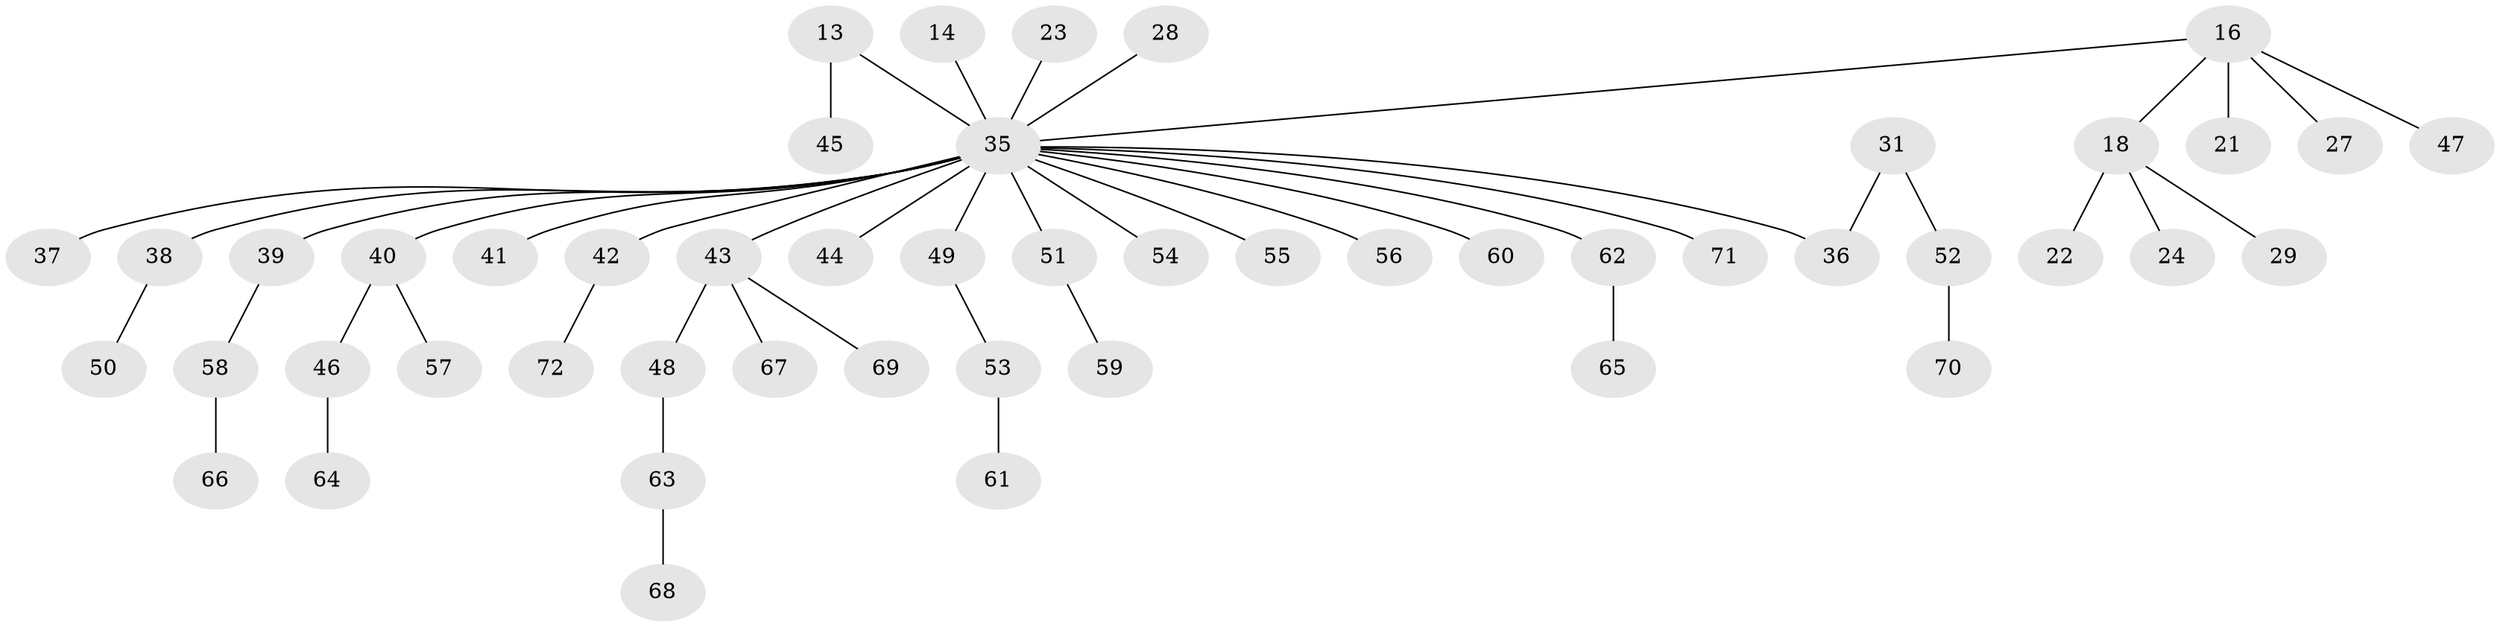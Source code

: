 // original degree distribution, {6: 0.013888888888888888, 3: 0.19444444444444445, 5: 0.027777777777777776, 4: 0.041666666666666664, 7: 0.013888888888888888, 1: 0.5138888888888888, 2: 0.19444444444444445}
// Generated by graph-tools (version 1.1) at 2025/56/03/04/25 21:56:41]
// undirected, 50 vertices, 49 edges
graph export_dot {
graph [start="1"]
  node [color=gray90,style=filled];
  13;
  14;
  16;
  18;
  21;
  22;
  23;
  24;
  27;
  28;
  29;
  31;
  35 [super="+2+5+6+7+10+33+9+11"];
  36 [super="+26"];
  37;
  38;
  39 [super="+19"];
  40;
  41;
  42;
  43 [super="+34"];
  44;
  45;
  46;
  47;
  48;
  49 [super="+12"];
  50;
  51;
  52;
  53;
  54;
  55;
  56;
  57;
  58 [super="+32"];
  59;
  60;
  61;
  62;
  63;
  64;
  65;
  66;
  67;
  68;
  69;
  70;
  71;
  72;
  13 -- 45;
  13 -- 35;
  14 -- 35;
  16 -- 18;
  16 -- 21;
  16 -- 27;
  16 -- 47;
  16 -- 35;
  18 -- 22;
  18 -- 24;
  18 -- 29;
  23 -- 35;
  28 -- 35;
  31 -- 52;
  31 -- 36;
  35 -- 42;
  35 -- 55;
  35 -- 38;
  35 -- 41;
  35 -- 40;
  35 -- 44;
  35 -- 56;
  35 -- 49;
  35 -- 39;
  35 -- 36;
  35 -- 37;
  35 -- 54;
  35 -- 60;
  35 -- 51;
  35 -- 71;
  35 -- 43;
  35 -- 62;
  38 -- 50;
  39 -- 58;
  40 -- 46;
  40 -- 57;
  42 -- 72;
  43 -- 48;
  43 -- 69;
  43 -- 67;
  46 -- 64;
  48 -- 63;
  49 -- 53;
  51 -- 59;
  52 -- 70;
  53 -- 61;
  58 -- 66;
  62 -- 65;
  63 -- 68;
}
